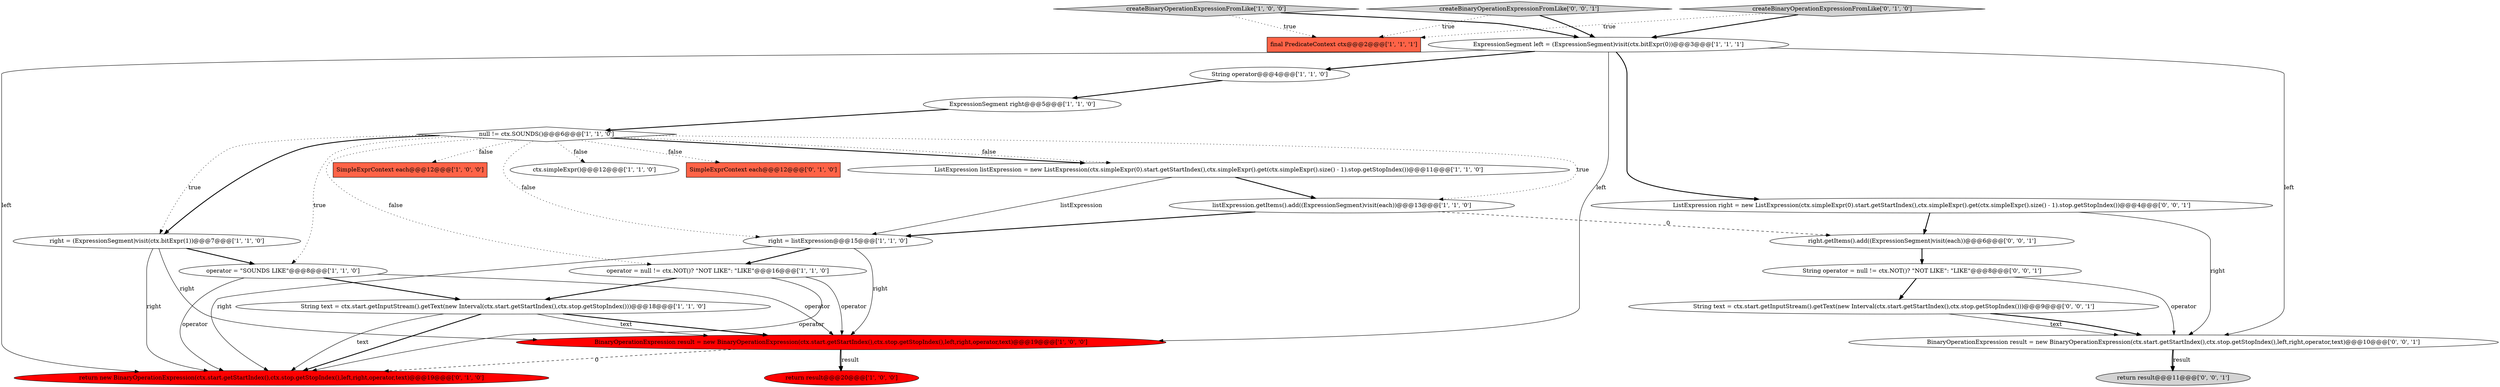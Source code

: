 digraph {
9 [style = filled, label = "createBinaryOperationExpressionFromLike['1', '0', '0']", fillcolor = lightgray, shape = diamond image = "AAA0AAABBB1BBB"];
17 [style = filled, label = "SimpleExprContext each@@@12@@@['0', '1', '0']", fillcolor = tomato, shape = box image = "AAA0AAABBB2BBB"];
15 [style = filled, label = "ExpressionSegment right@@@5@@@['1', '1', '0']", fillcolor = white, shape = ellipse image = "AAA0AAABBB1BBB"];
24 [style = filled, label = "String text = ctx.start.getInputStream().getText(new Interval(ctx.start.getStartIndex(),ctx.stop.getStopIndex()))@@@9@@@['0', '0', '1']", fillcolor = white, shape = ellipse image = "AAA0AAABBB3BBB"];
6 [style = filled, label = "String operator@@@4@@@['1', '1', '0']", fillcolor = white, shape = ellipse image = "AAA0AAABBB1BBB"];
25 [style = filled, label = "right.getItems().add((ExpressionSegment)visit(each))@@@6@@@['0', '0', '1']", fillcolor = white, shape = ellipse image = "AAA0AAABBB3BBB"];
18 [style = filled, label = "createBinaryOperationExpressionFromLike['0', '1', '0']", fillcolor = lightgray, shape = diamond image = "AAA0AAABBB2BBB"];
7 [style = filled, label = "right = listExpression@@@15@@@['1', '1', '0']", fillcolor = white, shape = ellipse image = "AAA0AAABBB1BBB"];
5 [style = filled, label = "right = (ExpressionSegment)visit(ctx.bitExpr(1))@@@7@@@['1', '1', '0']", fillcolor = white, shape = ellipse image = "AAA0AAABBB1BBB"];
23 [style = filled, label = "BinaryOperationExpression result = new BinaryOperationExpression(ctx.start.getStartIndex(),ctx.stop.getStopIndex(),left,right,operator,text)@@@10@@@['0', '0', '1']", fillcolor = white, shape = ellipse image = "AAA0AAABBB3BBB"];
14 [style = filled, label = "return result@@@20@@@['1', '0', '0']", fillcolor = red, shape = ellipse image = "AAA1AAABBB1BBB"];
3 [style = filled, label = "String text = ctx.start.getInputStream().getText(new Interval(ctx.start.getStartIndex(),ctx.stop.getStopIndex()))@@@18@@@['1', '1', '0']", fillcolor = white, shape = ellipse image = "AAA0AAABBB1BBB"];
8 [style = filled, label = "listExpression.getItems().add((ExpressionSegment)visit(each))@@@13@@@['1', '1', '0']", fillcolor = white, shape = ellipse image = "AAA0AAABBB1BBB"];
11 [style = filled, label = "operator = \"SOUNDS LIKE\"@@@8@@@['1', '1', '0']", fillcolor = white, shape = ellipse image = "AAA0AAABBB1BBB"];
16 [style = filled, label = "operator = null != ctx.NOT()? \"NOT LIKE\": \"LIKE\"@@@16@@@['1', '1', '0']", fillcolor = white, shape = ellipse image = "AAA0AAABBB1BBB"];
22 [style = filled, label = "String operator = null != ctx.NOT()? \"NOT LIKE\": \"LIKE\"@@@8@@@['0', '0', '1']", fillcolor = white, shape = ellipse image = "AAA0AAABBB3BBB"];
12 [style = filled, label = "ExpressionSegment left = (ExpressionSegment)visit(ctx.bitExpr(0))@@@3@@@['1', '1', '1']", fillcolor = white, shape = ellipse image = "AAA0AAABBB1BBB"];
2 [style = filled, label = "SimpleExprContext each@@@12@@@['1', '0', '0']", fillcolor = tomato, shape = box image = "AAA0AAABBB1BBB"];
19 [style = filled, label = "return new BinaryOperationExpression(ctx.start.getStartIndex(),ctx.stop.getStopIndex(),left,right,operator,text)@@@19@@@['0', '1', '0']", fillcolor = red, shape = ellipse image = "AAA1AAABBB2BBB"];
1 [style = filled, label = "final PredicateContext ctx@@@2@@@['1', '1', '1']", fillcolor = tomato, shape = box image = "AAA0AAABBB1BBB"];
26 [style = filled, label = "return result@@@11@@@['0', '0', '1']", fillcolor = lightgray, shape = ellipse image = "AAA0AAABBB3BBB"];
4 [style = filled, label = "BinaryOperationExpression result = new BinaryOperationExpression(ctx.start.getStartIndex(),ctx.stop.getStopIndex(),left,right,operator,text)@@@19@@@['1', '0', '0']", fillcolor = red, shape = ellipse image = "AAA1AAABBB1BBB"];
10 [style = filled, label = "ListExpression listExpression = new ListExpression(ctx.simpleExpr(0).start.getStartIndex(),ctx.simpleExpr().get(ctx.simpleExpr().size() - 1).stop.getStopIndex())@@@11@@@['1', '1', '0']", fillcolor = white, shape = ellipse image = "AAA0AAABBB1BBB"];
0 [style = filled, label = "null != ctx.SOUNDS()@@@6@@@['1', '1', '0']", fillcolor = white, shape = diamond image = "AAA0AAABBB1BBB"];
13 [style = filled, label = "ctx.simpleExpr()@@@12@@@['1', '1', '0']", fillcolor = white, shape = ellipse image = "AAA0AAABBB1BBB"];
20 [style = filled, label = "createBinaryOperationExpressionFromLike['0', '0', '1']", fillcolor = lightgray, shape = diamond image = "AAA0AAABBB3BBB"];
21 [style = filled, label = "ListExpression right = new ListExpression(ctx.simpleExpr(0).start.getStartIndex(),ctx.simpleExpr().get(ctx.simpleExpr().size() - 1).stop.getStopIndex())@@@4@@@['0', '0', '1']", fillcolor = white, shape = ellipse image = "AAA0AAABBB3BBB"];
16->3 [style = bold, label=""];
4->14 [style = bold, label=""];
0->5 [style = dotted, label="true"];
7->4 [style = solid, label="right"];
25->22 [style = bold, label=""];
11->19 [style = solid, label="operator"];
24->23 [style = solid, label="text"];
16->4 [style = solid, label="operator"];
12->21 [style = bold, label=""];
18->1 [style = dotted, label="true"];
23->26 [style = bold, label=""];
18->12 [style = bold, label=""];
0->2 [style = dotted, label="false"];
0->17 [style = dotted, label="false"];
21->25 [style = bold, label=""];
12->6 [style = bold, label=""];
3->4 [style = bold, label=""];
12->23 [style = solid, label="left"];
6->15 [style = bold, label=""];
8->7 [style = bold, label=""];
12->4 [style = solid, label="left"];
5->19 [style = solid, label="right"];
0->8 [style = dotted, label="true"];
0->16 [style = dotted, label="false"];
22->23 [style = solid, label="operator"];
0->10 [style = bold, label=""];
16->19 [style = solid, label="operator"];
11->4 [style = solid, label="operator"];
20->1 [style = dotted, label="true"];
10->8 [style = bold, label=""];
3->19 [style = bold, label=""];
12->19 [style = solid, label="left"];
11->3 [style = bold, label=""];
4->14 [style = solid, label="result"];
3->4 [style = solid, label="text"];
15->0 [style = bold, label=""];
7->19 [style = solid, label="right"];
0->7 [style = dotted, label="false"];
7->16 [style = bold, label=""];
20->12 [style = bold, label=""];
9->1 [style = dotted, label="true"];
4->19 [style = dashed, label="0"];
8->25 [style = dashed, label="0"];
23->26 [style = solid, label="result"];
3->19 [style = solid, label="text"];
5->11 [style = bold, label=""];
9->12 [style = bold, label=""];
22->24 [style = bold, label=""];
0->13 [style = dotted, label="false"];
5->4 [style = solid, label="right"];
10->7 [style = solid, label="listExpression"];
0->11 [style = dotted, label="true"];
0->5 [style = bold, label=""];
21->23 [style = solid, label="right"];
24->23 [style = bold, label=""];
0->10 [style = dotted, label="false"];
}
